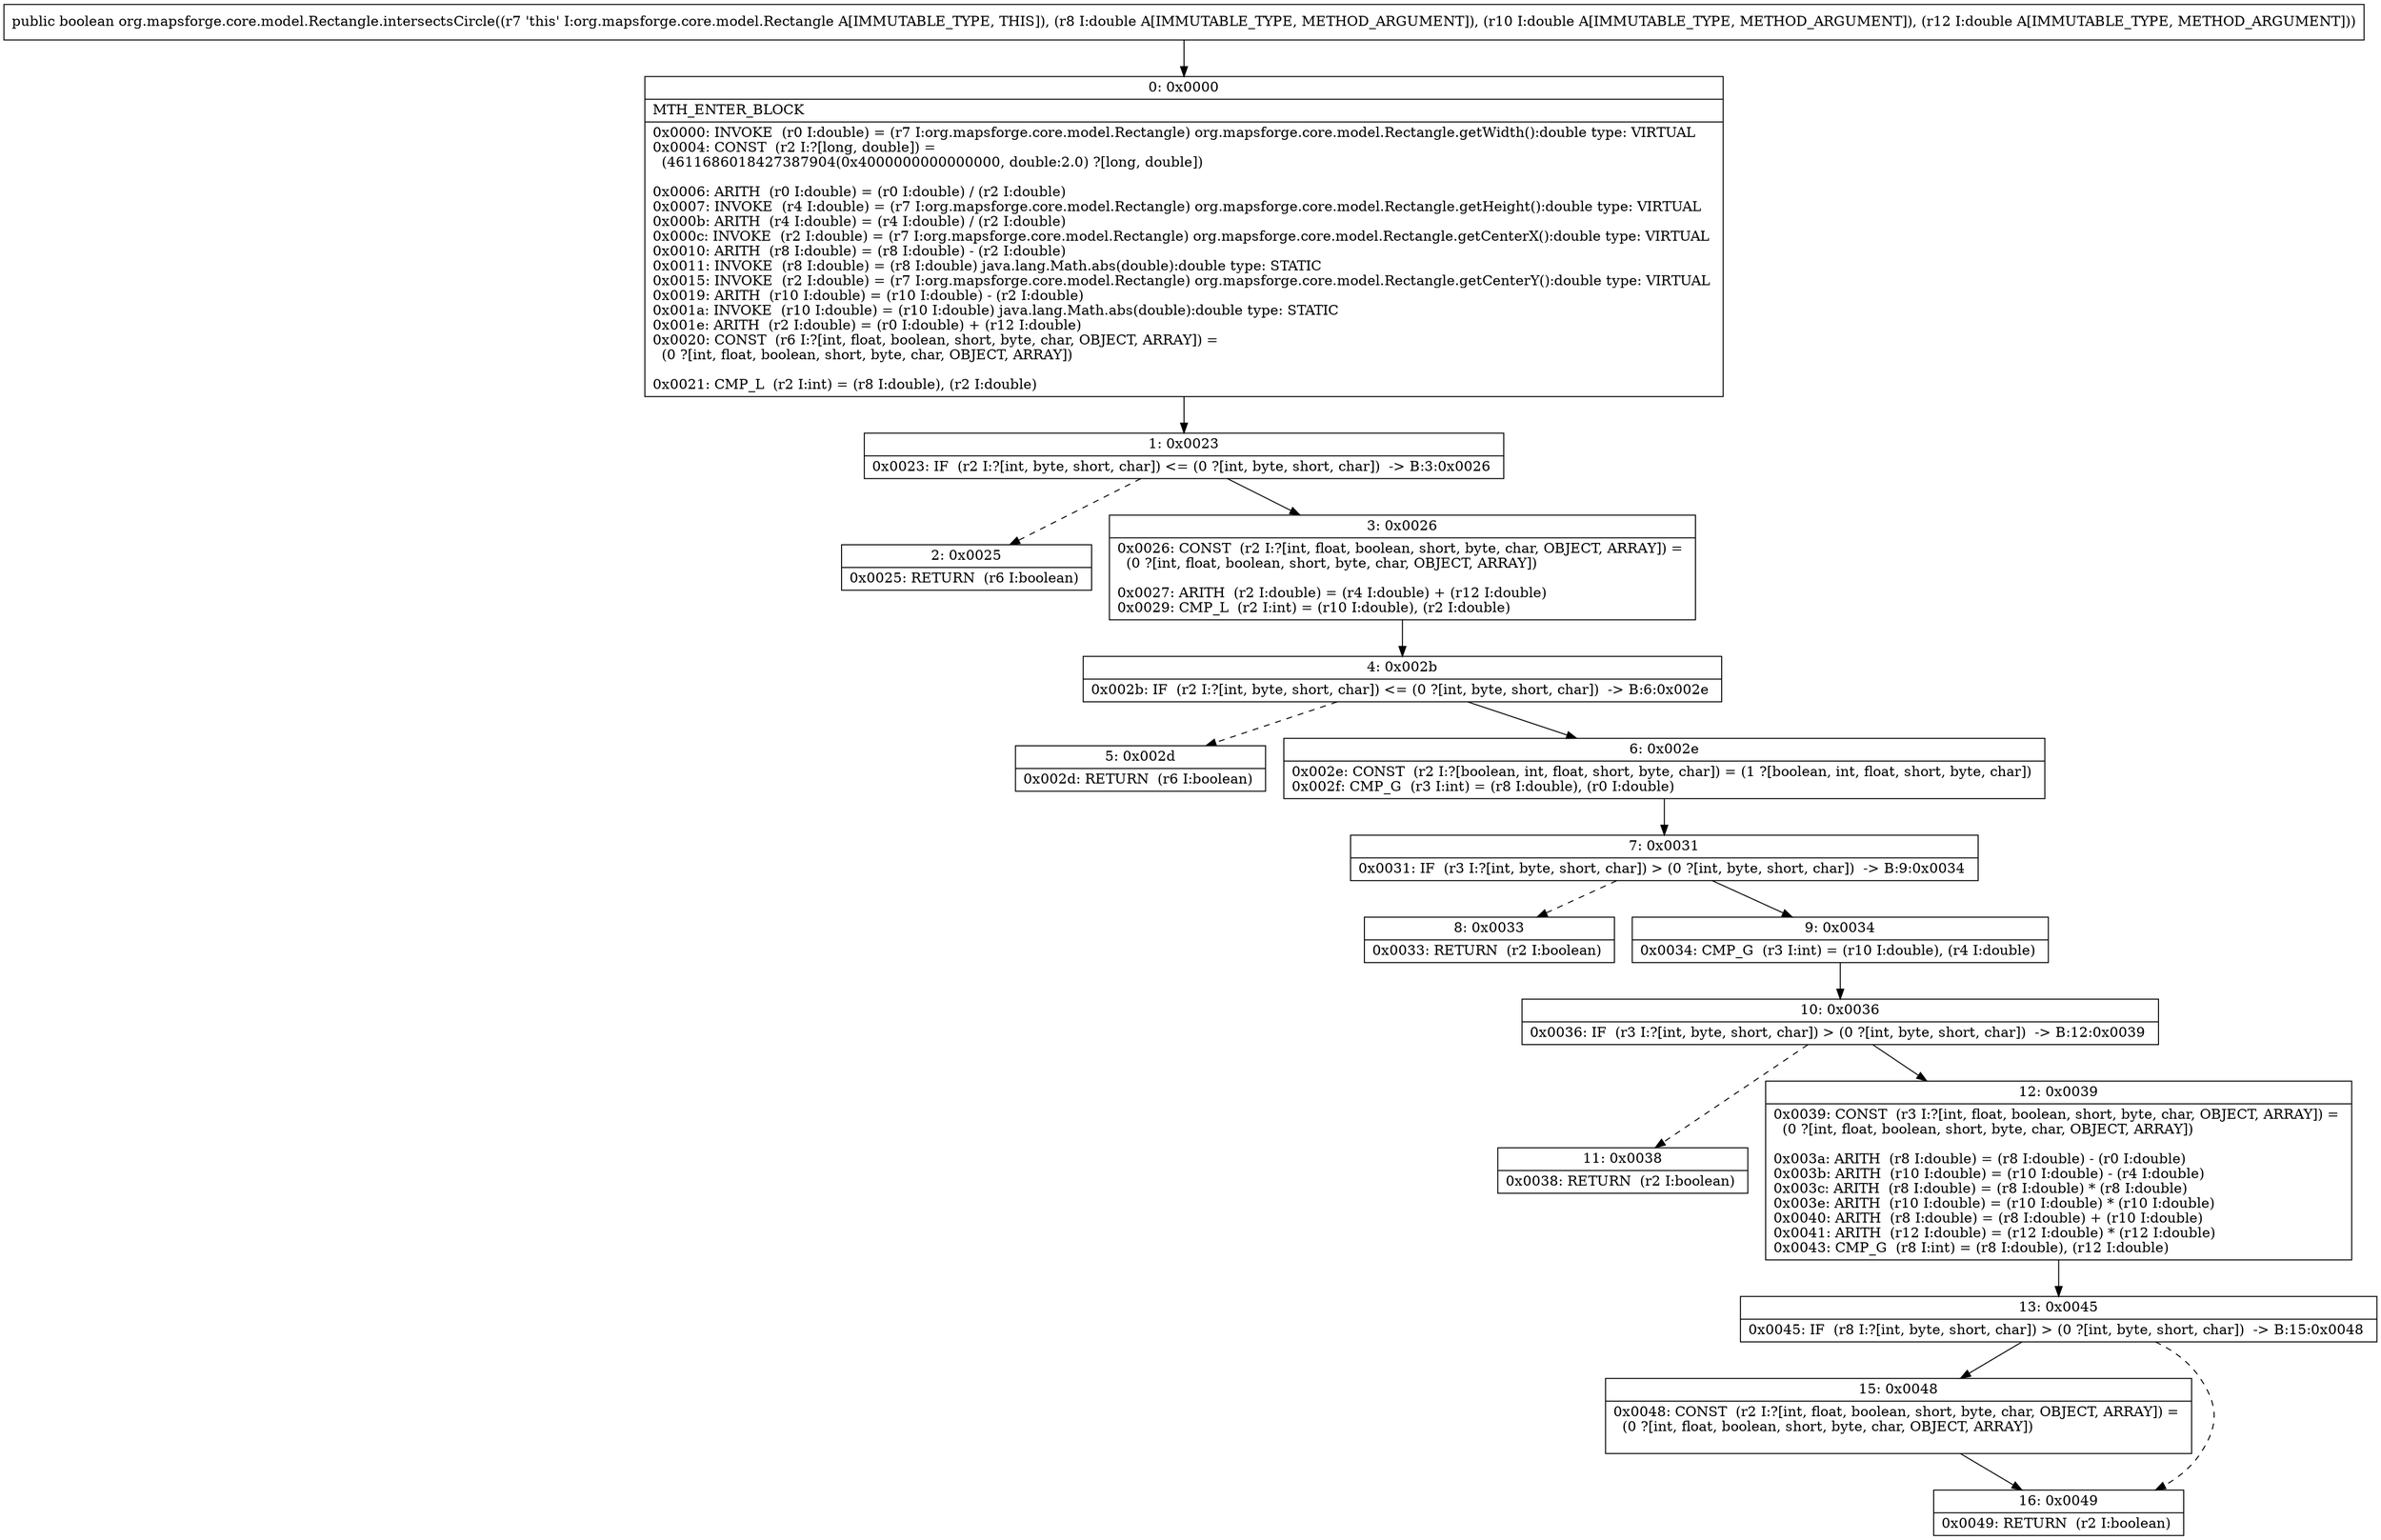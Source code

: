 digraph "CFG fororg.mapsforge.core.model.Rectangle.intersectsCircle(DDD)Z" {
Node_0 [shape=record,label="{0\:\ 0x0000|MTH_ENTER_BLOCK\l|0x0000: INVOKE  (r0 I:double) = (r7 I:org.mapsforge.core.model.Rectangle) org.mapsforge.core.model.Rectangle.getWidth():double type: VIRTUAL \l0x0004: CONST  (r2 I:?[long, double]) = \l  (4611686018427387904(0x4000000000000000, double:2.0) ?[long, double])\l \l0x0006: ARITH  (r0 I:double) = (r0 I:double) \/ (r2 I:double) \l0x0007: INVOKE  (r4 I:double) = (r7 I:org.mapsforge.core.model.Rectangle) org.mapsforge.core.model.Rectangle.getHeight():double type: VIRTUAL \l0x000b: ARITH  (r4 I:double) = (r4 I:double) \/ (r2 I:double) \l0x000c: INVOKE  (r2 I:double) = (r7 I:org.mapsforge.core.model.Rectangle) org.mapsforge.core.model.Rectangle.getCenterX():double type: VIRTUAL \l0x0010: ARITH  (r8 I:double) = (r8 I:double) \- (r2 I:double) \l0x0011: INVOKE  (r8 I:double) = (r8 I:double) java.lang.Math.abs(double):double type: STATIC \l0x0015: INVOKE  (r2 I:double) = (r7 I:org.mapsforge.core.model.Rectangle) org.mapsforge.core.model.Rectangle.getCenterY():double type: VIRTUAL \l0x0019: ARITH  (r10 I:double) = (r10 I:double) \- (r2 I:double) \l0x001a: INVOKE  (r10 I:double) = (r10 I:double) java.lang.Math.abs(double):double type: STATIC \l0x001e: ARITH  (r2 I:double) = (r0 I:double) + (r12 I:double) \l0x0020: CONST  (r6 I:?[int, float, boolean, short, byte, char, OBJECT, ARRAY]) = \l  (0 ?[int, float, boolean, short, byte, char, OBJECT, ARRAY])\l \l0x0021: CMP_L  (r2 I:int) = (r8 I:double), (r2 I:double) \l}"];
Node_1 [shape=record,label="{1\:\ 0x0023|0x0023: IF  (r2 I:?[int, byte, short, char]) \<= (0 ?[int, byte, short, char])  \-\> B:3:0x0026 \l}"];
Node_2 [shape=record,label="{2\:\ 0x0025|0x0025: RETURN  (r6 I:boolean) \l}"];
Node_3 [shape=record,label="{3\:\ 0x0026|0x0026: CONST  (r2 I:?[int, float, boolean, short, byte, char, OBJECT, ARRAY]) = \l  (0 ?[int, float, boolean, short, byte, char, OBJECT, ARRAY])\l \l0x0027: ARITH  (r2 I:double) = (r4 I:double) + (r12 I:double) \l0x0029: CMP_L  (r2 I:int) = (r10 I:double), (r2 I:double) \l}"];
Node_4 [shape=record,label="{4\:\ 0x002b|0x002b: IF  (r2 I:?[int, byte, short, char]) \<= (0 ?[int, byte, short, char])  \-\> B:6:0x002e \l}"];
Node_5 [shape=record,label="{5\:\ 0x002d|0x002d: RETURN  (r6 I:boolean) \l}"];
Node_6 [shape=record,label="{6\:\ 0x002e|0x002e: CONST  (r2 I:?[boolean, int, float, short, byte, char]) = (1 ?[boolean, int, float, short, byte, char]) \l0x002f: CMP_G  (r3 I:int) = (r8 I:double), (r0 I:double) \l}"];
Node_7 [shape=record,label="{7\:\ 0x0031|0x0031: IF  (r3 I:?[int, byte, short, char]) \> (0 ?[int, byte, short, char])  \-\> B:9:0x0034 \l}"];
Node_8 [shape=record,label="{8\:\ 0x0033|0x0033: RETURN  (r2 I:boolean) \l}"];
Node_9 [shape=record,label="{9\:\ 0x0034|0x0034: CMP_G  (r3 I:int) = (r10 I:double), (r4 I:double) \l}"];
Node_10 [shape=record,label="{10\:\ 0x0036|0x0036: IF  (r3 I:?[int, byte, short, char]) \> (0 ?[int, byte, short, char])  \-\> B:12:0x0039 \l}"];
Node_11 [shape=record,label="{11\:\ 0x0038|0x0038: RETURN  (r2 I:boolean) \l}"];
Node_12 [shape=record,label="{12\:\ 0x0039|0x0039: CONST  (r3 I:?[int, float, boolean, short, byte, char, OBJECT, ARRAY]) = \l  (0 ?[int, float, boolean, short, byte, char, OBJECT, ARRAY])\l \l0x003a: ARITH  (r8 I:double) = (r8 I:double) \- (r0 I:double) \l0x003b: ARITH  (r10 I:double) = (r10 I:double) \- (r4 I:double) \l0x003c: ARITH  (r8 I:double) = (r8 I:double) * (r8 I:double) \l0x003e: ARITH  (r10 I:double) = (r10 I:double) * (r10 I:double) \l0x0040: ARITH  (r8 I:double) = (r8 I:double) + (r10 I:double) \l0x0041: ARITH  (r12 I:double) = (r12 I:double) * (r12 I:double) \l0x0043: CMP_G  (r8 I:int) = (r8 I:double), (r12 I:double) \l}"];
Node_13 [shape=record,label="{13\:\ 0x0045|0x0045: IF  (r8 I:?[int, byte, short, char]) \> (0 ?[int, byte, short, char])  \-\> B:15:0x0048 \l}"];
Node_15 [shape=record,label="{15\:\ 0x0048|0x0048: CONST  (r2 I:?[int, float, boolean, short, byte, char, OBJECT, ARRAY]) = \l  (0 ?[int, float, boolean, short, byte, char, OBJECT, ARRAY])\l \l}"];
Node_16 [shape=record,label="{16\:\ 0x0049|0x0049: RETURN  (r2 I:boolean) \l}"];
MethodNode[shape=record,label="{public boolean org.mapsforge.core.model.Rectangle.intersectsCircle((r7 'this' I:org.mapsforge.core.model.Rectangle A[IMMUTABLE_TYPE, THIS]), (r8 I:double A[IMMUTABLE_TYPE, METHOD_ARGUMENT]), (r10 I:double A[IMMUTABLE_TYPE, METHOD_ARGUMENT]), (r12 I:double A[IMMUTABLE_TYPE, METHOD_ARGUMENT])) }"];
MethodNode -> Node_0;
Node_0 -> Node_1;
Node_1 -> Node_2[style=dashed];
Node_1 -> Node_3;
Node_3 -> Node_4;
Node_4 -> Node_5[style=dashed];
Node_4 -> Node_6;
Node_6 -> Node_7;
Node_7 -> Node_8[style=dashed];
Node_7 -> Node_9;
Node_9 -> Node_10;
Node_10 -> Node_11[style=dashed];
Node_10 -> Node_12;
Node_12 -> Node_13;
Node_13 -> Node_15;
Node_13 -> Node_16[style=dashed];
Node_15 -> Node_16;
}


